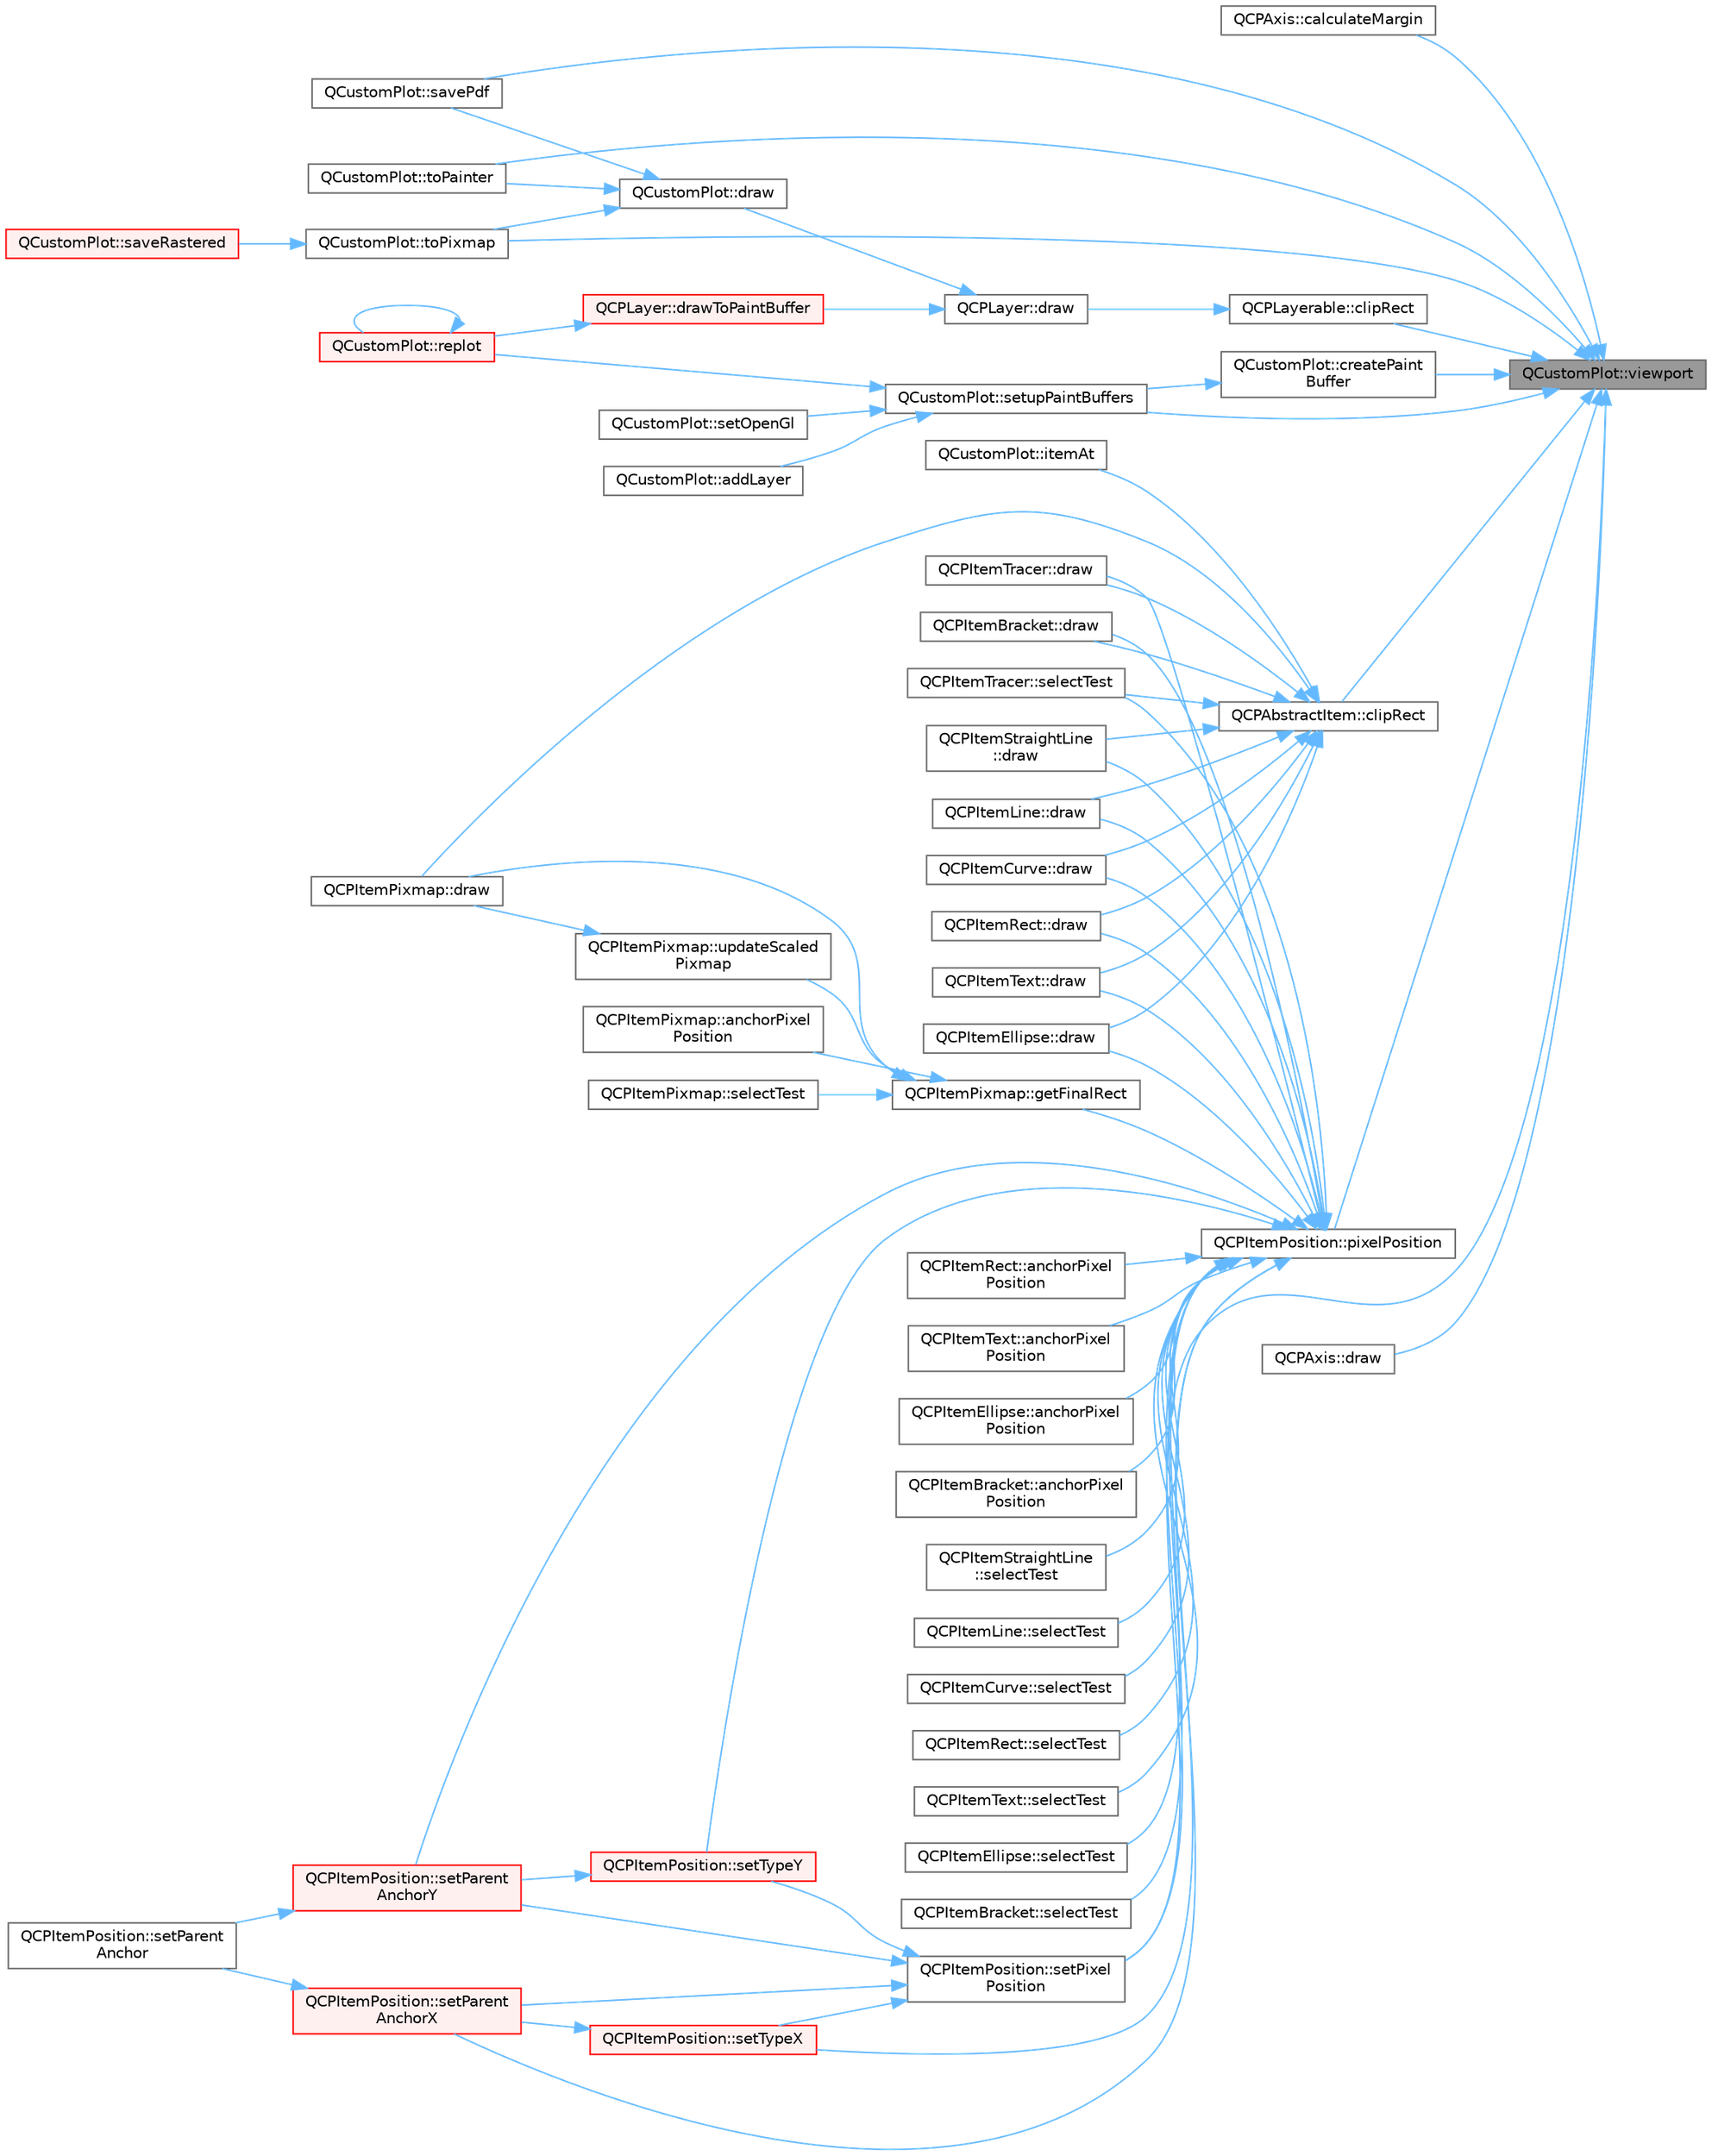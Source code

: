 digraph "QCustomPlot::viewport"
{
 // LATEX_PDF_SIZE
  bgcolor="transparent";
  edge [fontname=Helvetica,fontsize=10,labelfontname=Helvetica,labelfontsize=10];
  node [fontname=Helvetica,fontsize=10,shape=box,height=0.2,width=0.4];
  rankdir="RL";
  Node1 [label="QCustomPlot::viewport",height=0.2,width=0.4,color="gray40", fillcolor="grey60", style="filled", fontcolor="black",tooltip=" "];
  Node1 -> Node2 [dir="back",color="steelblue1",style="solid"];
  Node2 [label="QCPAxis::calculateMargin",height=0.2,width=0.4,color="grey40", fillcolor="white", style="filled",URL="$class_q_c_p_axis.html#a47bdb0a55de6759489ee47665199aebb",tooltip=" "];
  Node1 -> Node3 [dir="back",color="steelblue1",style="solid"];
  Node3 [label="QCPLayerable::clipRect",height=0.2,width=0.4,color="grey40", fillcolor="white", style="filled",URL="$class_q_c_p_layerable.html#acbcfc9ecc75433747b1978a77b1864b3",tooltip=" "];
  Node3 -> Node4 [dir="back",color="steelblue1",style="solid"];
  Node4 [label="QCPLayer::draw",height=0.2,width=0.4,color="grey40", fillcolor="white", style="filled",URL="$class_q_c_p_layer.html#ab831a99c8d30b15ec4533ca341e8813b",tooltip=" "];
  Node4 -> Node5 [dir="back",color="steelblue1",style="solid"];
  Node5 [label="QCustomPlot::draw",height=0.2,width=0.4,color="grey40", fillcolor="white", style="filled",URL="$class_q_custom_plot.html#ad7a7d878bf050f101a43008e7d8fdb52",tooltip=" "];
  Node5 -> Node6 [dir="back",color="steelblue1",style="solid"];
  Node6 [label="QCustomPlot::savePdf",height=0.2,width=0.4,color="grey40", fillcolor="white", style="filled",URL="$class_q_custom_plot.html#ad5acd34f6b39c3516887d7e54fec2412",tooltip=" "];
  Node5 -> Node7 [dir="back",color="steelblue1",style="solid"];
  Node7 [label="QCustomPlot::toPainter",height=0.2,width=0.4,color="grey40", fillcolor="white", style="filled",URL="$class_q_custom_plot.html#a1be68d5c0f1e086d6374d1340a193fb9",tooltip=" "];
  Node5 -> Node8 [dir="back",color="steelblue1",style="solid"];
  Node8 [label="QCustomPlot::toPixmap",height=0.2,width=0.4,color="grey40", fillcolor="white", style="filled",URL="$class_q_custom_plot.html#aabb974d71ce96c137dc04eb6eab844fe",tooltip=" "];
  Node8 -> Node9 [dir="back",color="steelblue1",style="solid"];
  Node9 [label="QCustomPlot::saveRastered",height=0.2,width=0.4,color="red", fillcolor="#FFF0F0", style="filled",URL="$class_q_custom_plot.html#ad7723ce2edfa270632ef42b03a444352",tooltip=" "];
  Node4 -> Node13 [dir="back",color="steelblue1",style="solid"];
  Node13 [label="QCPLayer::drawToPaintBuffer",height=0.2,width=0.4,color="red", fillcolor="#FFF0F0", style="filled",URL="$class_q_c_p_layer.html#a4a8e0a86f31462299e7fc8e8158dd2c6",tooltip=" "];
  Node13 -> Node20 [dir="back",color="steelblue1",style="solid"];
  Node20 [label="QCustomPlot::replot",height=0.2,width=0.4,color="red", fillcolor="#FFF0F0", style="filled",URL="$class_q_custom_plot.html#aa4bfe7d70dbe67e81d877819b75ab9af",tooltip=" "];
  Node20 -> Node20 [dir="back",color="steelblue1",style="solid"];
  Node1 -> Node31 [dir="back",color="steelblue1",style="solid"];
  Node31 [label="QCPAbstractItem::clipRect",height=0.2,width=0.4,color="grey40", fillcolor="white", style="filled",URL="$class_q_c_p_abstract_item.html#a6ad60000f29afe11035e1f791dcbd45a",tooltip=" "];
  Node31 -> Node32 [dir="back",color="steelblue1",style="solid"];
  Node32 [label="QCPItemStraightLine\l::draw",height=0.2,width=0.4,color="grey40", fillcolor="white", style="filled",URL="$class_q_c_p_item_straight_line.html#acbc84ad219bf4845152e4e2202fcaa3c",tooltip=" "];
  Node31 -> Node33 [dir="back",color="steelblue1",style="solid"];
  Node33 [label="QCPItemLine::draw",height=0.2,width=0.4,color="grey40", fillcolor="white", style="filled",URL="$class_q_c_p_item_line.html#ae184140b61b2ef5b8edde76304447200",tooltip=" "];
  Node31 -> Node34 [dir="back",color="steelblue1",style="solid"];
  Node34 [label="QCPItemCurve::draw",height=0.2,width=0.4,color="grey40", fillcolor="white", style="filled",URL="$class_q_c_p_item_curve.html#a856ae61de18278847ba5e0e357bf68f2",tooltip=" "];
  Node31 -> Node35 [dir="back",color="steelblue1",style="solid"];
  Node35 [label="QCPItemRect::draw",height=0.2,width=0.4,color="grey40", fillcolor="white", style="filled",URL="$class_q_c_p_item_rect.html#a3c492960d0fc038cf1b60578b62b6cdc",tooltip=" "];
  Node31 -> Node36 [dir="back",color="steelblue1",style="solid"];
  Node36 [label="QCPItemText::draw",height=0.2,width=0.4,color="grey40", fillcolor="white", style="filled",URL="$class_q_c_p_item_text.html#a8f8f075da83b6547c2b32e1f64cf0554",tooltip=" "];
  Node31 -> Node37 [dir="back",color="steelblue1",style="solid"];
  Node37 [label="QCPItemEllipse::draw",height=0.2,width=0.4,color="grey40", fillcolor="white", style="filled",URL="$class_q_c_p_item_ellipse.html#a77eebd67a402fc496082a2e51356928c",tooltip=" "];
  Node31 -> Node38 [dir="back",color="steelblue1",style="solid"];
  Node38 [label="QCPItemPixmap::draw",height=0.2,width=0.4,color="grey40", fillcolor="white", style="filled",URL="$class_q_c_p_item_pixmap.html#a9538a7d37fe20a4ff4bb2cb5bbbf2b48",tooltip=" "];
  Node31 -> Node39 [dir="back",color="steelblue1",style="solid"];
  Node39 [label="QCPItemTracer::draw",height=0.2,width=0.4,color="grey40", fillcolor="white", style="filled",URL="$class_q_c_p_item_tracer.html#a11f187ffea436434f3b5cfc387811967",tooltip=" "];
  Node31 -> Node40 [dir="back",color="steelblue1",style="solid"];
  Node40 [label="QCPItemBracket::draw",height=0.2,width=0.4,color="grey40", fillcolor="white", style="filled",URL="$class_q_c_p_item_bracket.html#a942a3978aea44a2fc7b4383f2bf6d417",tooltip=" "];
  Node31 -> Node41 [dir="back",color="steelblue1",style="solid"];
  Node41 [label="QCustomPlot::itemAt",height=0.2,width=0.4,color="grey40", fillcolor="white", style="filled",URL="$class_q_custom_plot.html#ac08578e0e6c059c83a8d340ba0038e8e",tooltip=" "];
  Node31 -> Node42 [dir="back",color="steelblue1",style="solid"];
  Node42 [label="QCPItemTracer::selectTest",height=0.2,width=0.4,color="grey40", fillcolor="white", style="filled",URL="$class_q_c_p_item_tracer.html#a9fd955fea40e977d66f3a9fd5765aec4",tooltip=" "];
  Node1 -> Node43 [dir="back",color="steelblue1",style="solid"];
  Node43 [label="QCustomPlot::createPaint\lBuffer",height=0.2,width=0.4,color="grey40", fillcolor="white", style="filled",URL="$class_q_custom_plot.html#a943b57596a1adf7f0e75c3b50e407ae6",tooltip=" "];
  Node43 -> Node44 [dir="back",color="steelblue1",style="solid"];
  Node44 [label="QCustomPlot::setupPaintBuffers",height=0.2,width=0.4,color="grey40", fillcolor="white", style="filled",URL="$class_q_custom_plot.html#a2685341f7242c3882f4cc5e379308d71",tooltip=" "];
  Node44 -> Node45 [dir="back",color="steelblue1",style="solid"];
  Node45 [label="QCustomPlot::addLayer",height=0.2,width=0.4,color="grey40", fillcolor="white", style="filled",URL="$class_q_custom_plot.html#ad5255393df078448bb6ac83fa5db5f52",tooltip=" "];
  Node44 -> Node20 [dir="back",color="steelblue1",style="solid"];
  Node44 -> Node46 [dir="back",color="steelblue1",style="solid"];
  Node46 [label="QCustomPlot::setOpenGl",height=0.2,width=0.4,color="grey40", fillcolor="white", style="filled",URL="$class_q_custom_plot.html#a7db1adc09016329f3aef7c60da935789",tooltip=" "];
  Node1 -> Node47 [dir="back",color="steelblue1",style="solid"];
  Node47 [label="QCPAxis::draw",height=0.2,width=0.4,color="grey40", fillcolor="white", style="filled",URL="$class_q_c_p_axis.html#ac15ebb4225ca5212d8e5fffae481bc9b",tooltip=" "];
  Node1 -> Node48 [dir="back",color="steelblue1",style="solid"];
  Node48 [label="QCPItemPosition::pixelPosition",height=0.2,width=0.4,color="grey40", fillcolor="white", style="filled",URL="$class_q_c_p_item_position.html#a8be9a4787635433edecc75164beb748d",tooltip=" "];
  Node48 -> Node49 [dir="back",color="steelblue1",style="solid"];
  Node49 [label="QCPItemRect::anchorPixel\lPosition",height=0.2,width=0.4,color="grey40", fillcolor="white", style="filled",URL="$class_q_c_p_item_rect.html#a844027325b33a3b7eef424128ee5109c",tooltip=" "];
  Node48 -> Node50 [dir="back",color="steelblue1",style="solid"];
  Node50 [label="QCPItemText::anchorPixel\lPosition",height=0.2,width=0.4,color="grey40", fillcolor="white", style="filled",URL="$class_q_c_p_item_text.html#afcdb1724d88d561f65da95fb54b0acb7",tooltip=" "];
  Node48 -> Node51 [dir="back",color="steelblue1",style="solid"];
  Node51 [label="QCPItemEllipse::anchorPixel\lPosition",height=0.2,width=0.4,color="grey40", fillcolor="white", style="filled",URL="$class_q_c_p_item_ellipse.html#a35cd6983c61a16ac33c23f08dd2817cc",tooltip=" "];
  Node48 -> Node52 [dir="back",color="steelblue1",style="solid"];
  Node52 [label="QCPItemBracket::anchorPixel\lPosition",height=0.2,width=0.4,color="grey40", fillcolor="white", style="filled",URL="$class_q_c_p_item_bracket.html#a008d87325d26b6616d368cec06027cce",tooltip=" "];
  Node48 -> Node32 [dir="back",color="steelblue1",style="solid"];
  Node48 -> Node33 [dir="back",color="steelblue1",style="solid"];
  Node48 -> Node34 [dir="back",color="steelblue1",style="solid"];
  Node48 -> Node35 [dir="back",color="steelblue1",style="solid"];
  Node48 -> Node36 [dir="back",color="steelblue1",style="solid"];
  Node48 -> Node37 [dir="back",color="steelblue1",style="solid"];
  Node48 -> Node39 [dir="back",color="steelblue1",style="solid"];
  Node48 -> Node40 [dir="back",color="steelblue1",style="solid"];
  Node48 -> Node53 [dir="back",color="steelblue1",style="solid"];
  Node53 [label="QCPItemPixmap::getFinalRect",height=0.2,width=0.4,color="grey40", fillcolor="white", style="filled",URL="$class_q_c_p_item_pixmap.html#a4e7d803e5093c457a109f8fae56677c2",tooltip=" "];
  Node53 -> Node54 [dir="back",color="steelblue1",style="solid"];
  Node54 [label="QCPItemPixmap::anchorPixel\lPosition",height=0.2,width=0.4,color="grey40", fillcolor="white", style="filled",URL="$class_q_c_p_item_pixmap.html#a5803d8e173bc4d48619fc43701db32e5",tooltip=" "];
  Node53 -> Node38 [dir="back",color="steelblue1",style="solid"];
  Node53 -> Node55 [dir="back",color="steelblue1",style="solid"];
  Node55 [label="QCPItemPixmap::selectTest",height=0.2,width=0.4,color="grey40", fillcolor="white", style="filled",URL="$class_q_c_p_item_pixmap.html#a65d1ede7bb479b90d40186d083071947",tooltip=" "];
  Node53 -> Node56 [dir="back",color="steelblue1",style="solid"];
  Node56 [label="QCPItemPixmap::updateScaled\lPixmap",height=0.2,width=0.4,color="grey40", fillcolor="white", style="filled",URL="$class_q_c_p_item_pixmap.html#a8bced3027b326b290726cd1979c7cfc6",tooltip=" "];
  Node56 -> Node38 [dir="back",color="steelblue1",style="solid"];
  Node48 -> Node57 [dir="back",color="steelblue1",style="solid"];
  Node57 [label="QCPItemStraightLine\l::selectTest",height=0.2,width=0.4,color="grey40", fillcolor="white", style="filled",URL="$class_q_c_p_item_straight_line.html#a2e36c9d4dcc3aeda78a5584f790e39e3",tooltip=" "];
  Node48 -> Node58 [dir="back",color="steelblue1",style="solid"];
  Node58 [label="QCPItemLine::selectTest",height=0.2,width=0.4,color="grey40", fillcolor="white", style="filled",URL="$class_q_c_p_item_line.html#a8e02bfbca04fbcf3dbc375a2bf693229",tooltip=" "];
  Node48 -> Node59 [dir="back",color="steelblue1",style="solid"];
  Node59 [label="QCPItemCurve::selectTest",height=0.2,width=0.4,color="grey40", fillcolor="white", style="filled",URL="$class_q_c_p_item_curve.html#a718fa40140a43c8afbd41a3d85c92d72",tooltip=" "];
  Node48 -> Node60 [dir="back",color="steelblue1",style="solid"];
  Node60 [label="QCPItemRect::selectTest",height=0.2,width=0.4,color="grey40", fillcolor="white", style="filled",URL="$class_q_c_p_item_rect.html#a2e68621b75bae4da6ae0ab2cdd0dd733",tooltip=" "];
  Node48 -> Node61 [dir="back",color="steelblue1",style="solid"];
  Node61 [label="QCPItemText::selectTest",height=0.2,width=0.4,color="grey40", fillcolor="white", style="filled",URL="$class_q_c_p_item_text.html#a676aaec10ad3cc4d7d0e4847db04c838",tooltip=" "];
  Node48 -> Node62 [dir="back",color="steelblue1",style="solid"];
  Node62 [label="QCPItemEllipse::selectTest",height=0.2,width=0.4,color="grey40", fillcolor="white", style="filled",URL="$class_q_c_p_item_ellipse.html#ab6e2b8a29695c606c7731e498297ca29",tooltip=" "];
  Node48 -> Node42 [dir="back",color="steelblue1",style="solid"];
  Node48 -> Node63 [dir="back",color="steelblue1",style="solid"];
  Node63 [label="QCPItemBracket::selectTest",height=0.2,width=0.4,color="grey40", fillcolor="white", style="filled",URL="$class_q_c_p_item_bracket.html#a49a6b2f41e0a8c2a2e3a2836027a8455",tooltip=" "];
  Node48 -> Node64 [dir="back",color="steelblue1",style="solid"];
  Node64 [label="QCPItemPosition::setParent\lAnchorX",height=0.2,width=0.4,color="red", fillcolor="#FFF0F0", style="filled",URL="$class_q_c_p_item_position.html#add71461a973927c74e42179480916d9c",tooltip=" "];
  Node64 -> Node65 [dir="back",color="steelblue1",style="solid"];
  Node65 [label="QCPItemPosition::setParent\lAnchor",height=0.2,width=0.4,color="grey40", fillcolor="white", style="filled",URL="$class_q_c_p_item_position.html#ac094d67a95d2dceafa0d50b9db3a7e51",tooltip=" "];
  Node48 -> Node68 [dir="back",color="steelblue1",style="solid"];
  Node68 [label="QCPItemPosition::setParent\lAnchorY",height=0.2,width=0.4,color="red", fillcolor="#FFF0F0", style="filled",URL="$class_q_c_p_item_position.html#add5ec1db9d19cec58a3b5c9e0a0c3f9d",tooltip=" "];
  Node68 -> Node65 [dir="back",color="steelblue1",style="solid"];
  Node48 -> Node69 [dir="back",color="steelblue1",style="solid"];
  Node69 [label="QCPItemPosition::setPixel\lPosition",height=0.2,width=0.4,color="grey40", fillcolor="white", style="filled",URL="$class_q_c_p_item_position.html#a8d4f858f2089973967cf9cb81970ef0a",tooltip=" "];
  Node69 -> Node64 [dir="back",color="steelblue1",style="solid"];
  Node69 -> Node68 [dir="back",color="steelblue1",style="solid"];
  Node69 -> Node70 [dir="back",color="steelblue1",style="solid"];
  Node70 [label="QCPItemPosition::setTypeX",height=0.2,width=0.4,color="red", fillcolor="#FFF0F0", style="filled",URL="$class_q_c_p_item_position.html#a2113b2351d6d00457fb3559a4e20c3ea",tooltip=" "];
  Node70 -> Node64 [dir="back",color="steelblue1",style="solid"];
  Node69 -> Node74 [dir="back",color="steelblue1",style="solid"];
  Node74 [label="QCPItemPosition::setTypeY",height=0.2,width=0.4,color="red", fillcolor="#FFF0F0", style="filled",URL="$class_q_c_p_item_position.html#ac2a454aa5a54c1615c50686601ec4510",tooltip=" "];
  Node74 -> Node68 [dir="back",color="steelblue1",style="solid"];
  Node48 -> Node70 [dir="back",color="steelblue1",style="solid"];
  Node48 -> Node74 [dir="back",color="steelblue1",style="solid"];
  Node1 -> Node6 [dir="back",color="steelblue1",style="solid"];
  Node1 -> Node69 [dir="back",color="steelblue1",style="solid"];
  Node1 -> Node44 [dir="back",color="steelblue1",style="solid"];
  Node1 -> Node7 [dir="back",color="steelblue1",style="solid"];
  Node1 -> Node8 [dir="back",color="steelblue1",style="solid"];
}

